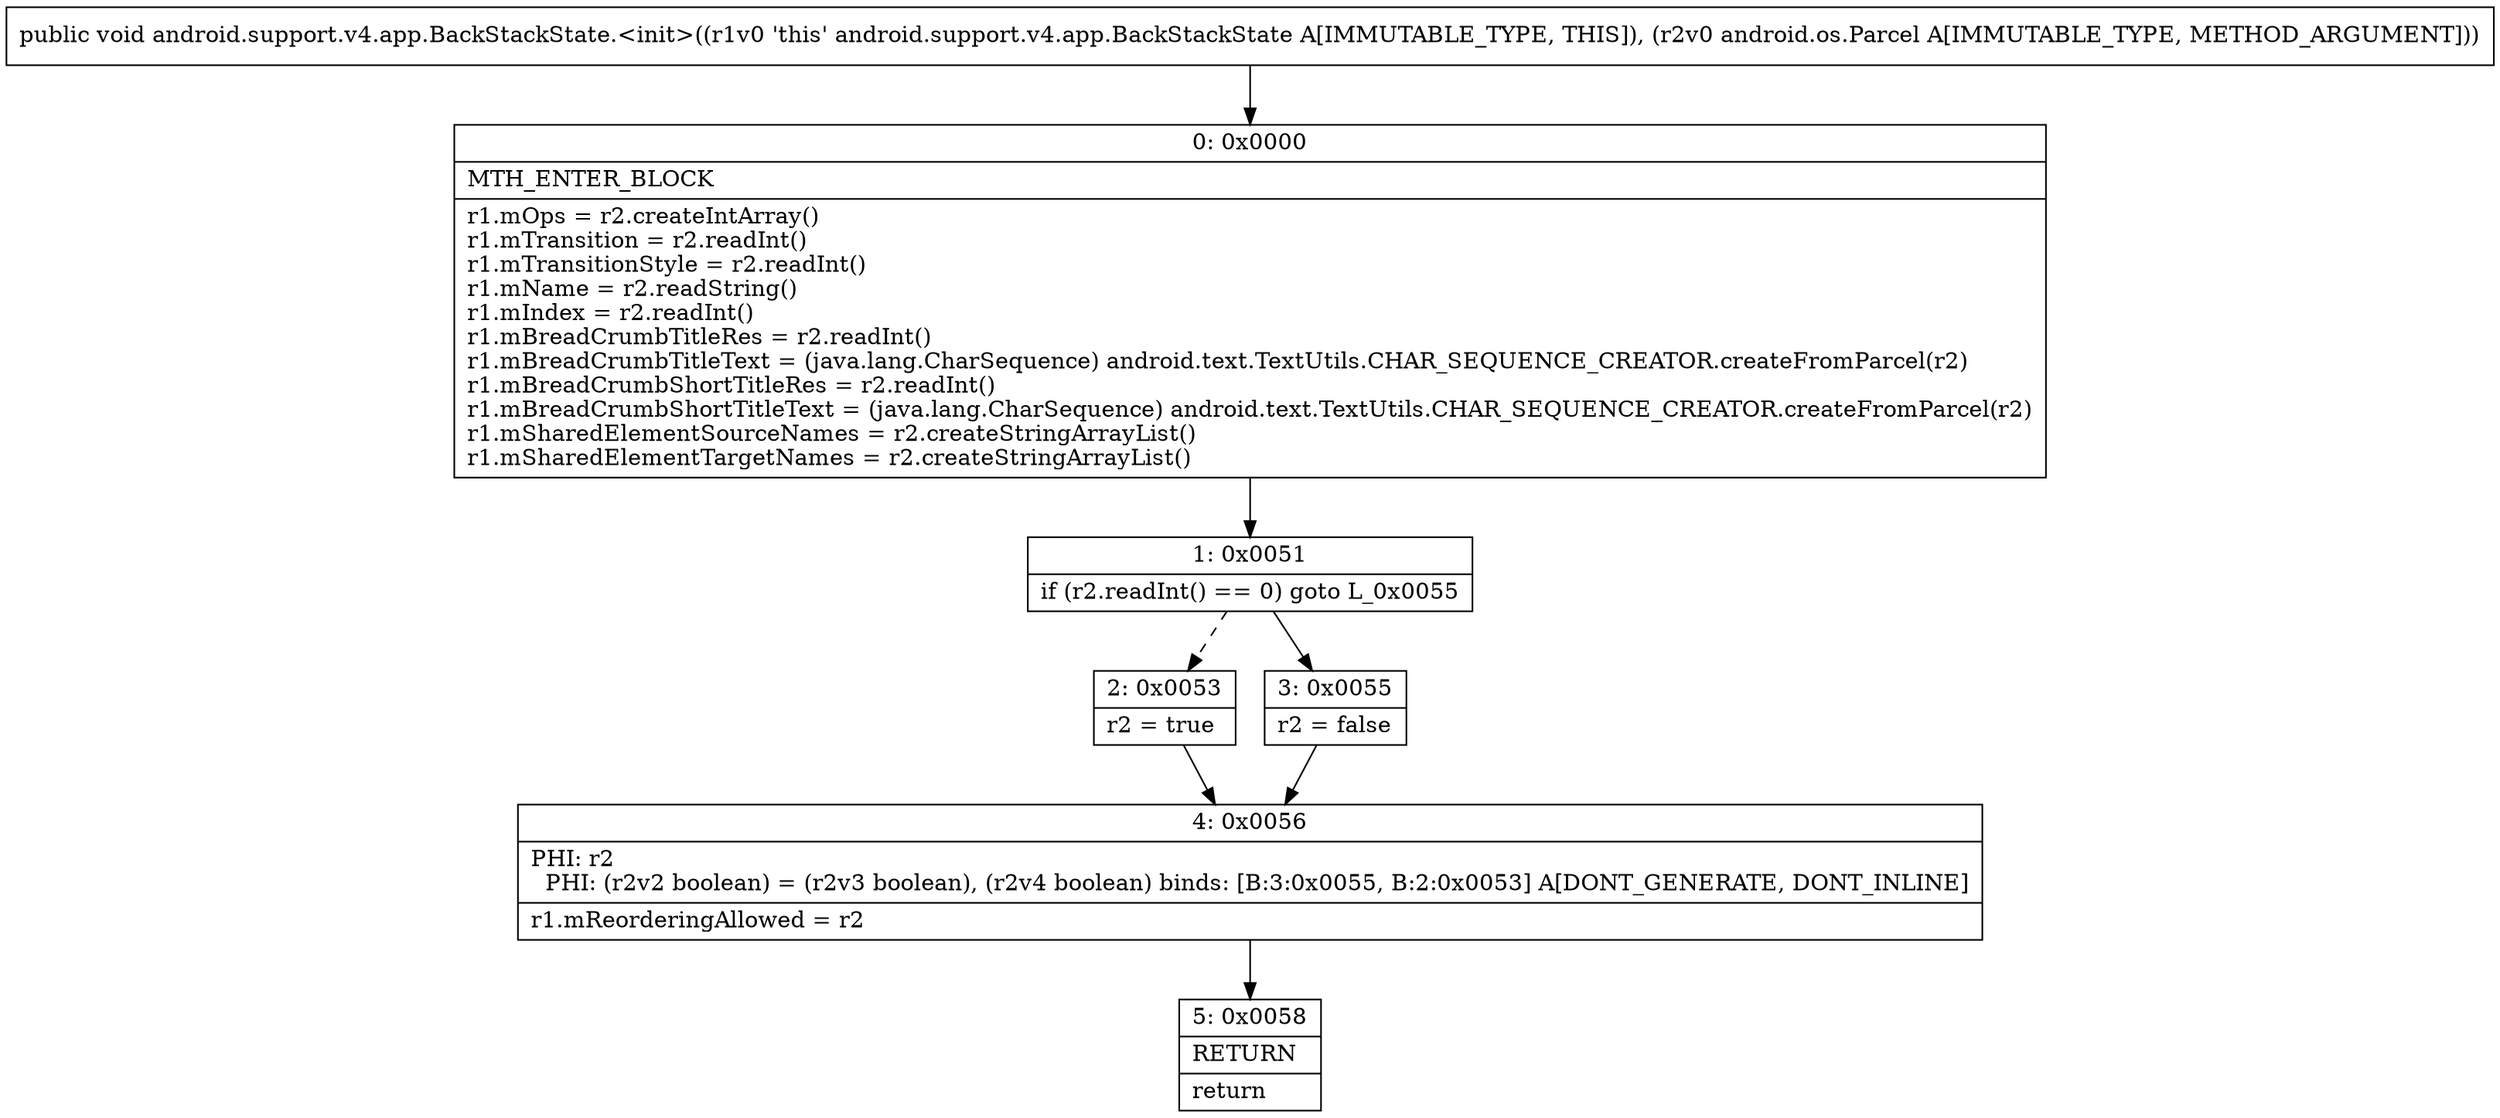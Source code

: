 digraph "CFG forandroid.support.v4.app.BackStackState.\<init\>(Landroid\/os\/Parcel;)V" {
Node_0 [shape=record,label="{0\:\ 0x0000|MTH_ENTER_BLOCK\l|r1.mOps = r2.createIntArray()\lr1.mTransition = r2.readInt()\lr1.mTransitionStyle = r2.readInt()\lr1.mName = r2.readString()\lr1.mIndex = r2.readInt()\lr1.mBreadCrumbTitleRes = r2.readInt()\lr1.mBreadCrumbTitleText = (java.lang.CharSequence) android.text.TextUtils.CHAR_SEQUENCE_CREATOR.createFromParcel(r2)\lr1.mBreadCrumbShortTitleRes = r2.readInt()\lr1.mBreadCrumbShortTitleText = (java.lang.CharSequence) android.text.TextUtils.CHAR_SEQUENCE_CREATOR.createFromParcel(r2)\lr1.mSharedElementSourceNames = r2.createStringArrayList()\lr1.mSharedElementTargetNames = r2.createStringArrayList()\l}"];
Node_1 [shape=record,label="{1\:\ 0x0051|if (r2.readInt() == 0) goto L_0x0055\l}"];
Node_2 [shape=record,label="{2\:\ 0x0053|r2 = true\l}"];
Node_3 [shape=record,label="{3\:\ 0x0055|r2 = false\l}"];
Node_4 [shape=record,label="{4\:\ 0x0056|PHI: r2 \l  PHI: (r2v2 boolean) = (r2v3 boolean), (r2v4 boolean) binds: [B:3:0x0055, B:2:0x0053] A[DONT_GENERATE, DONT_INLINE]\l|r1.mReorderingAllowed = r2\l}"];
Node_5 [shape=record,label="{5\:\ 0x0058|RETURN\l|return\l}"];
MethodNode[shape=record,label="{public void android.support.v4.app.BackStackState.\<init\>((r1v0 'this' android.support.v4.app.BackStackState A[IMMUTABLE_TYPE, THIS]), (r2v0 android.os.Parcel A[IMMUTABLE_TYPE, METHOD_ARGUMENT])) }"];
MethodNode -> Node_0;
Node_0 -> Node_1;
Node_1 -> Node_2[style=dashed];
Node_1 -> Node_3;
Node_2 -> Node_4;
Node_3 -> Node_4;
Node_4 -> Node_5;
}

